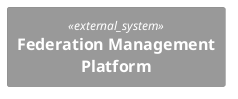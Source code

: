 @startuml SportRadar
!include <C4/C4_Container>
System_Ext(FederationManagementPlatform, "Federation Management Platform", $link="./container/index.puml") 
@enduml